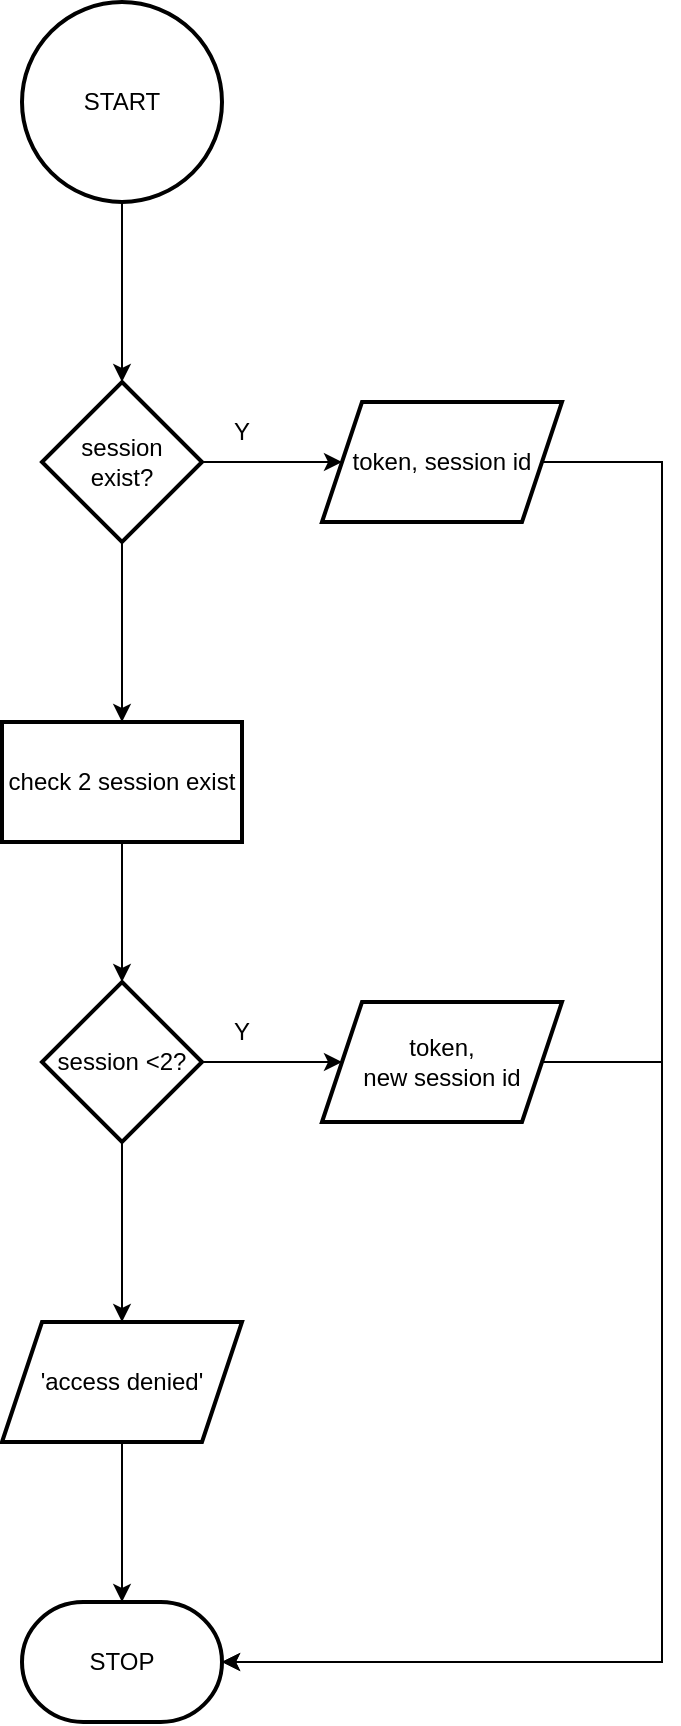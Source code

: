 <mxfile version="17.4.0" type="device"><diagram id="H9XZMORmikmeDVS9q88V" name="Page-1"><mxGraphModel dx="904" dy="752" grid="1" gridSize="10" guides="1" tooltips="1" connect="1" arrows="1" fold="1" page="1" pageScale="1" pageWidth="850" pageHeight="1100" math="0" shadow="0"><root><mxCell id="0"/><mxCell id="1" parent="0"/><mxCell id="zAj9xi49ZTI1ZHqb-O_a-3" value="" style="edgeStyle=orthogonalEdgeStyle;rounded=0;orthogonalLoop=1;jettySize=auto;html=1;" edge="1" parent="1" source="zAj9xi49ZTI1ZHqb-O_a-1" target="zAj9xi49ZTI1ZHqb-O_a-2"><mxGeometry relative="1" as="geometry"/></mxCell><mxCell id="zAj9xi49ZTI1ZHqb-O_a-1" value="START" style="strokeWidth=2;html=1;shape=mxgraph.flowchart.start_2;whiteSpace=wrap;" vertex="1" parent="1"><mxGeometry x="280" y="80" width="100" height="100" as="geometry"/></mxCell><mxCell id="zAj9xi49ZTI1ZHqb-O_a-7" value="" style="edgeStyle=orthogonalEdgeStyle;rounded=0;orthogonalLoop=1;jettySize=auto;html=1;" edge="1" parent="1" source="zAj9xi49ZTI1ZHqb-O_a-2" target="zAj9xi49ZTI1ZHqb-O_a-6"><mxGeometry relative="1" as="geometry"/></mxCell><mxCell id="zAj9xi49ZTI1ZHqb-O_a-13" value="" style="edgeStyle=orthogonalEdgeStyle;rounded=0;orthogonalLoop=1;jettySize=auto;html=1;" edge="1" parent="1" source="zAj9xi49ZTI1ZHqb-O_a-2" target="zAj9xi49ZTI1ZHqb-O_a-12"><mxGeometry relative="1" as="geometry"/></mxCell><mxCell id="zAj9xi49ZTI1ZHqb-O_a-2" value="session&lt;br&gt;exist?" style="rhombus;whiteSpace=wrap;html=1;strokeWidth=2;" vertex="1" parent="1"><mxGeometry x="290" y="270" width="80" height="80" as="geometry"/></mxCell><mxCell id="zAj9xi49ZTI1ZHqb-O_a-27" style="edgeStyle=orthogonalEdgeStyle;rounded=0;orthogonalLoop=1;jettySize=auto;html=1;exitX=1;exitY=0.5;exitDx=0;exitDy=0;entryX=1;entryY=0.5;entryDx=0;entryDy=0;entryPerimeter=0;" edge="1" parent="1" source="zAj9xi49ZTI1ZHqb-O_a-6" target="zAj9xi49ZTI1ZHqb-O_a-25"><mxGeometry relative="1" as="geometry"><Array as="points"><mxPoint x="600" y="310"/><mxPoint x="600" y="910"/></Array></mxGeometry></mxCell><mxCell id="zAj9xi49ZTI1ZHqb-O_a-6" value="token, session id" style="shape=parallelogram;perimeter=parallelogramPerimeter;whiteSpace=wrap;html=1;fixedSize=1;strokeWidth=2;" vertex="1" parent="1"><mxGeometry x="430" y="280" width="120" height="60" as="geometry"/></mxCell><mxCell id="zAj9xi49ZTI1ZHqb-O_a-9" value="Y" style="text;html=1;strokeColor=none;fillColor=none;align=center;verticalAlign=middle;whiteSpace=wrap;rounded=0;" vertex="1" parent="1"><mxGeometry x="360" y="280" width="60" height="30" as="geometry"/></mxCell><mxCell id="zAj9xi49ZTI1ZHqb-O_a-15" value="" style="edgeStyle=orthogonalEdgeStyle;rounded=0;orthogonalLoop=1;jettySize=auto;html=1;" edge="1" parent="1" source="zAj9xi49ZTI1ZHqb-O_a-12" target="zAj9xi49ZTI1ZHqb-O_a-14"><mxGeometry relative="1" as="geometry"/></mxCell><mxCell id="zAj9xi49ZTI1ZHqb-O_a-12" value="check 2 session exist" style="whiteSpace=wrap;html=1;strokeWidth=2;" vertex="1" parent="1"><mxGeometry x="270" y="440" width="120" height="60" as="geometry"/></mxCell><mxCell id="zAj9xi49ZTI1ZHqb-O_a-19" value="" style="edgeStyle=orthogonalEdgeStyle;rounded=0;orthogonalLoop=1;jettySize=auto;html=1;" edge="1" parent="1" source="zAj9xi49ZTI1ZHqb-O_a-14" target="zAj9xi49ZTI1ZHqb-O_a-18"><mxGeometry relative="1" as="geometry"/></mxCell><mxCell id="zAj9xi49ZTI1ZHqb-O_a-22" value="" style="edgeStyle=orthogonalEdgeStyle;rounded=0;orthogonalLoop=1;jettySize=auto;html=1;" edge="1" parent="1" source="zAj9xi49ZTI1ZHqb-O_a-14" target="zAj9xi49ZTI1ZHqb-O_a-21"><mxGeometry relative="1" as="geometry"/></mxCell><mxCell id="zAj9xi49ZTI1ZHqb-O_a-14" value="session &amp;lt;2?" style="rhombus;whiteSpace=wrap;html=1;strokeWidth=2;" vertex="1" parent="1"><mxGeometry x="290" y="570" width="80" height="80" as="geometry"/></mxCell><mxCell id="zAj9xi49ZTI1ZHqb-O_a-26" style="edgeStyle=orthogonalEdgeStyle;rounded=0;orthogonalLoop=1;jettySize=auto;html=1;exitX=1;exitY=0.5;exitDx=0;exitDy=0;entryX=1;entryY=0.5;entryDx=0;entryDy=0;entryPerimeter=0;" edge="1" parent="1" source="zAj9xi49ZTI1ZHqb-O_a-18" target="zAj9xi49ZTI1ZHqb-O_a-25"><mxGeometry relative="1" as="geometry"><Array as="points"><mxPoint x="600" y="610"/><mxPoint x="600" y="910"/></Array></mxGeometry></mxCell><mxCell id="zAj9xi49ZTI1ZHqb-O_a-18" value="token,&lt;br&gt;new session id" style="shape=parallelogram;perimeter=parallelogramPerimeter;whiteSpace=wrap;html=1;fixedSize=1;strokeWidth=2;" vertex="1" parent="1"><mxGeometry x="430" y="580" width="120" height="60" as="geometry"/></mxCell><mxCell id="zAj9xi49ZTI1ZHqb-O_a-20" value="Y" style="text;html=1;strokeColor=none;fillColor=none;align=center;verticalAlign=middle;whiteSpace=wrap;rounded=0;" vertex="1" parent="1"><mxGeometry x="360" y="580" width="60" height="30" as="geometry"/></mxCell><mxCell id="zAj9xi49ZTI1ZHqb-O_a-24" value="" style="edgeStyle=orthogonalEdgeStyle;rounded=0;orthogonalLoop=1;jettySize=auto;html=1;entryX=0.5;entryY=0;entryDx=0;entryDy=0;entryPerimeter=0;" edge="1" parent="1" source="zAj9xi49ZTI1ZHqb-O_a-21" target="zAj9xi49ZTI1ZHqb-O_a-25"><mxGeometry relative="1" as="geometry"><mxPoint x="330" y="880" as="targetPoint"/></mxGeometry></mxCell><mxCell id="zAj9xi49ZTI1ZHqb-O_a-21" value="'access denied'" style="shape=parallelogram;perimeter=parallelogramPerimeter;whiteSpace=wrap;html=1;fixedSize=1;strokeWidth=2;" vertex="1" parent="1"><mxGeometry x="270" y="740" width="120" height="60" as="geometry"/></mxCell><mxCell id="zAj9xi49ZTI1ZHqb-O_a-25" value="STOP" style="strokeWidth=2;html=1;shape=mxgraph.flowchart.terminator;whiteSpace=wrap;" vertex="1" parent="1"><mxGeometry x="280" y="880" width="100" height="60" as="geometry"/></mxCell></root></mxGraphModel></diagram></mxfile>